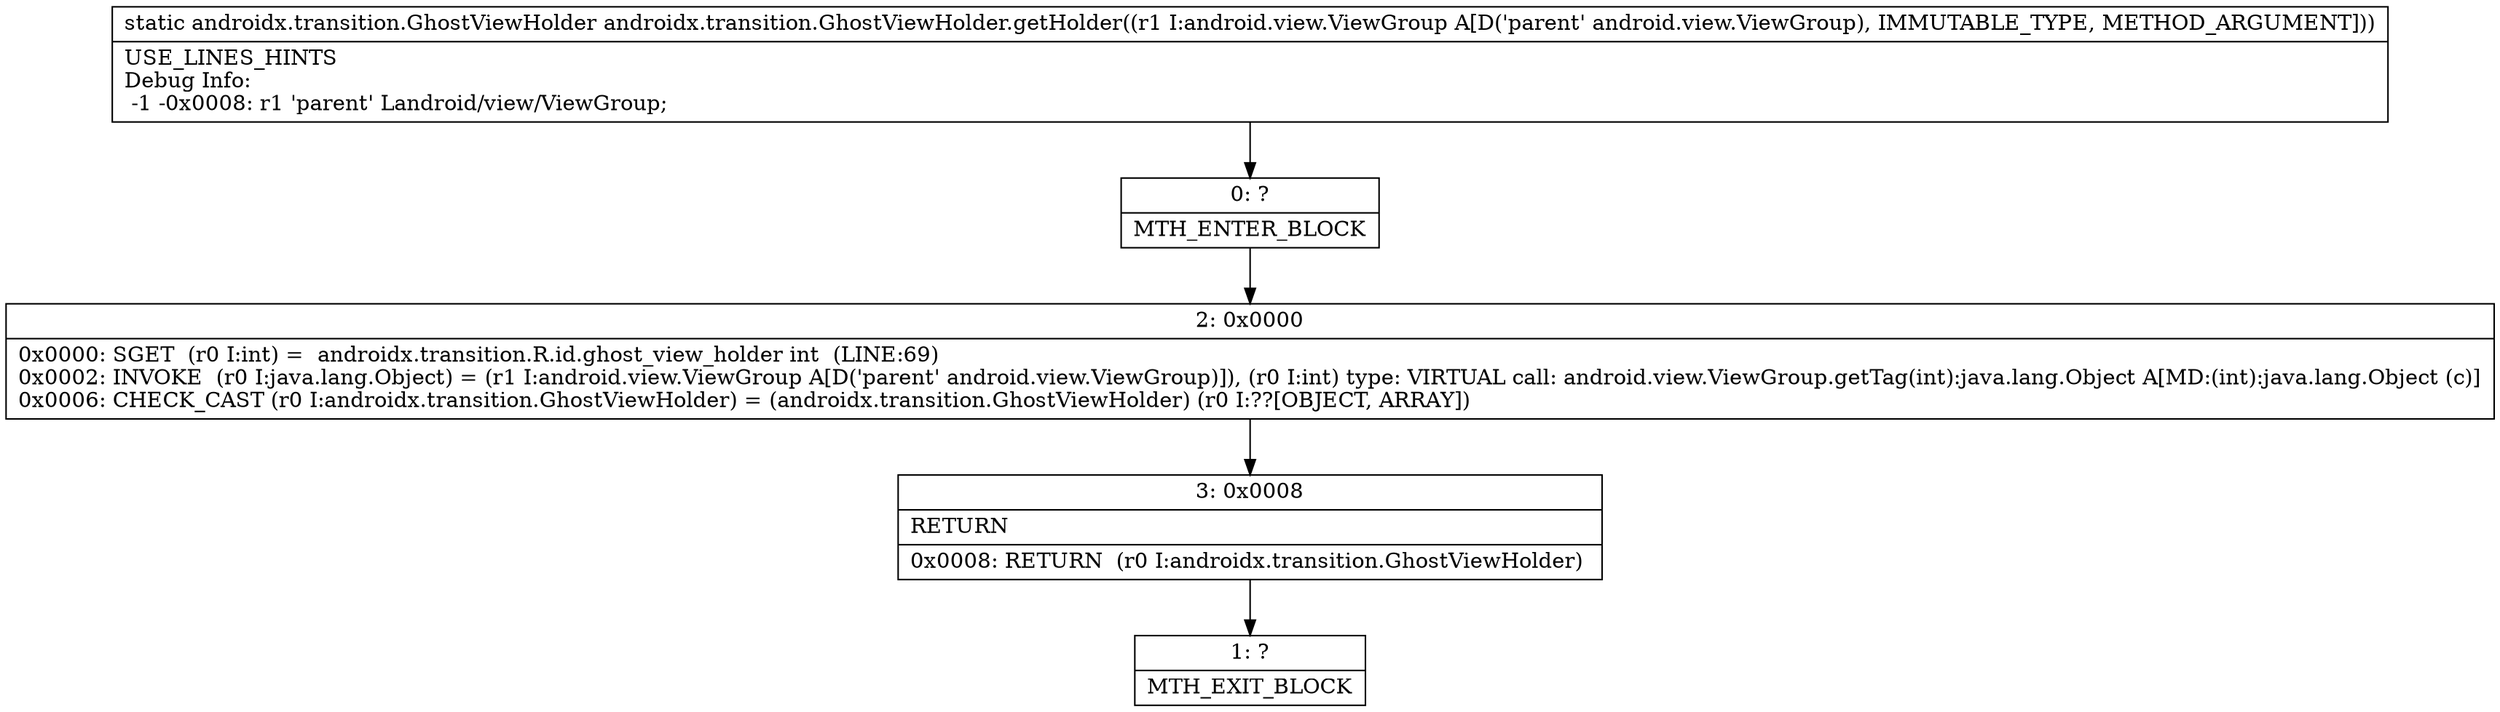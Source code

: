 digraph "CFG forandroidx.transition.GhostViewHolder.getHolder(Landroid\/view\/ViewGroup;)Landroidx\/transition\/GhostViewHolder;" {
Node_0 [shape=record,label="{0\:\ ?|MTH_ENTER_BLOCK\l}"];
Node_2 [shape=record,label="{2\:\ 0x0000|0x0000: SGET  (r0 I:int) =  androidx.transition.R.id.ghost_view_holder int  (LINE:69)\l0x0002: INVOKE  (r0 I:java.lang.Object) = (r1 I:android.view.ViewGroup A[D('parent' android.view.ViewGroup)]), (r0 I:int) type: VIRTUAL call: android.view.ViewGroup.getTag(int):java.lang.Object A[MD:(int):java.lang.Object (c)]\l0x0006: CHECK_CAST (r0 I:androidx.transition.GhostViewHolder) = (androidx.transition.GhostViewHolder) (r0 I:??[OBJECT, ARRAY]) \l}"];
Node_3 [shape=record,label="{3\:\ 0x0008|RETURN\l|0x0008: RETURN  (r0 I:androidx.transition.GhostViewHolder) \l}"];
Node_1 [shape=record,label="{1\:\ ?|MTH_EXIT_BLOCK\l}"];
MethodNode[shape=record,label="{static androidx.transition.GhostViewHolder androidx.transition.GhostViewHolder.getHolder((r1 I:android.view.ViewGroup A[D('parent' android.view.ViewGroup), IMMUTABLE_TYPE, METHOD_ARGUMENT]))  | USE_LINES_HINTS\lDebug Info:\l  \-1 \-0x0008: r1 'parent' Landroid\/view\/ViewGroup;\l}"];
MethodNode -> Node_0;Node_0 -> Node_2;
Node_2 -> Node_3;
Node_3 -> Node_1;
}


